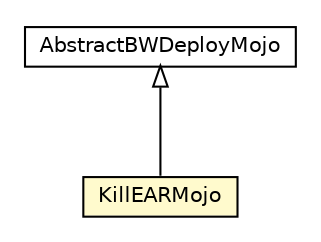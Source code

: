 #!/usr/local/bin/dot
#
# Class diagram 
# Generated by UMLGraph version R5_6-24-gf6e263 (http://www.umlgraph.org/)
#

digraph G {
	edge [fontname="Helvetica",fontsize=10,labelfontname="Helvetica",labelfontsize=10];
	node [fontname="Helvetica",fontsize=10,shape=plaintext];
	nodesep=0.25;
	ranksep=0.5;
	// fr.fastconnect.factory.tibco.bw.maven.deployment.KillEARMojo
	c3399 [label=<<table title="fr.fastconnect.factory.tibco.bw.maven.deployment.KillEARMojo" border="0" cellborder="1" cellspacing="0" cellpadding="2" port="p" bgcolor="lemonChiffon" href="./KillEARMojo.html">
		<tr><td><table border="0" cellspacing="0" cellpadding="1">
<tr><td align="center" balign="center"> KillEARMojo </td></tr>
		</table></td></tr>
		</table>>, URL="./KillEARMojo.html", fontname="Helvetica", fontcolor="black", fontsize=10.0];
	// fr.fastconnect.factory.tibco.bw.maven.deployment.AbstractBWDeployMojo
	c3402 [label=<<table title="fr.fastconnect.factory.tibco.bw.maven.deployment.AbstractBWDeployMojo" border="0" cellborder="1" cellspacing="0" cellpadding="2" port="p" href="./AbstractBWDeployMojo.html">
		<tr><td><table border="0" cellspacing="0" cellpadding="1">
<tr><td align="center" balign="center"> AbstractBWDeployMojo </td></tr>
		</table></td></tr>
		</table>>, URL="./AbstractBWDeployMojo.html", fontname="Helvetica", fontcolor="black", fontsize=10.0];
	//fr.fastconnect.factory.tibco.bw.maven.deployment.KillEARMojo extends fr.fastconnect.factory.tibco.bw.maven.deployment.AbstractBWDeployMojo
	c3402:p -> c3399:p [dir=back,arrowtail=empty];
}

